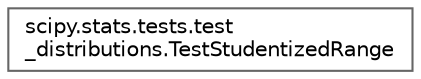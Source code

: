 digraph "Graphical Class Hierarchy"
{
 // LATEX_PDF_SIZE
  bgcolor="transparent";
  edge [fontname=Helvetica,fontsize=10,labelfontname=Helvetica,labelfontsize=10];
  node [fontname=Helvetica,fontsize=10,shape=box,height=0.2,width=0.4];
  rankdir="LR";
  Node0 [id="Node000000",label="scipy.stats.tests.test\l_distributions.TestStudentizedRange",height=0.2,width=0.4,color="grey40", fillcolor="white", style="filled",URL="$d6/d20/classscipy_1_1stats_1_1tests_1_1test__distributions_1_1TestStudentizedRange.html",tooltip=" "];
}
